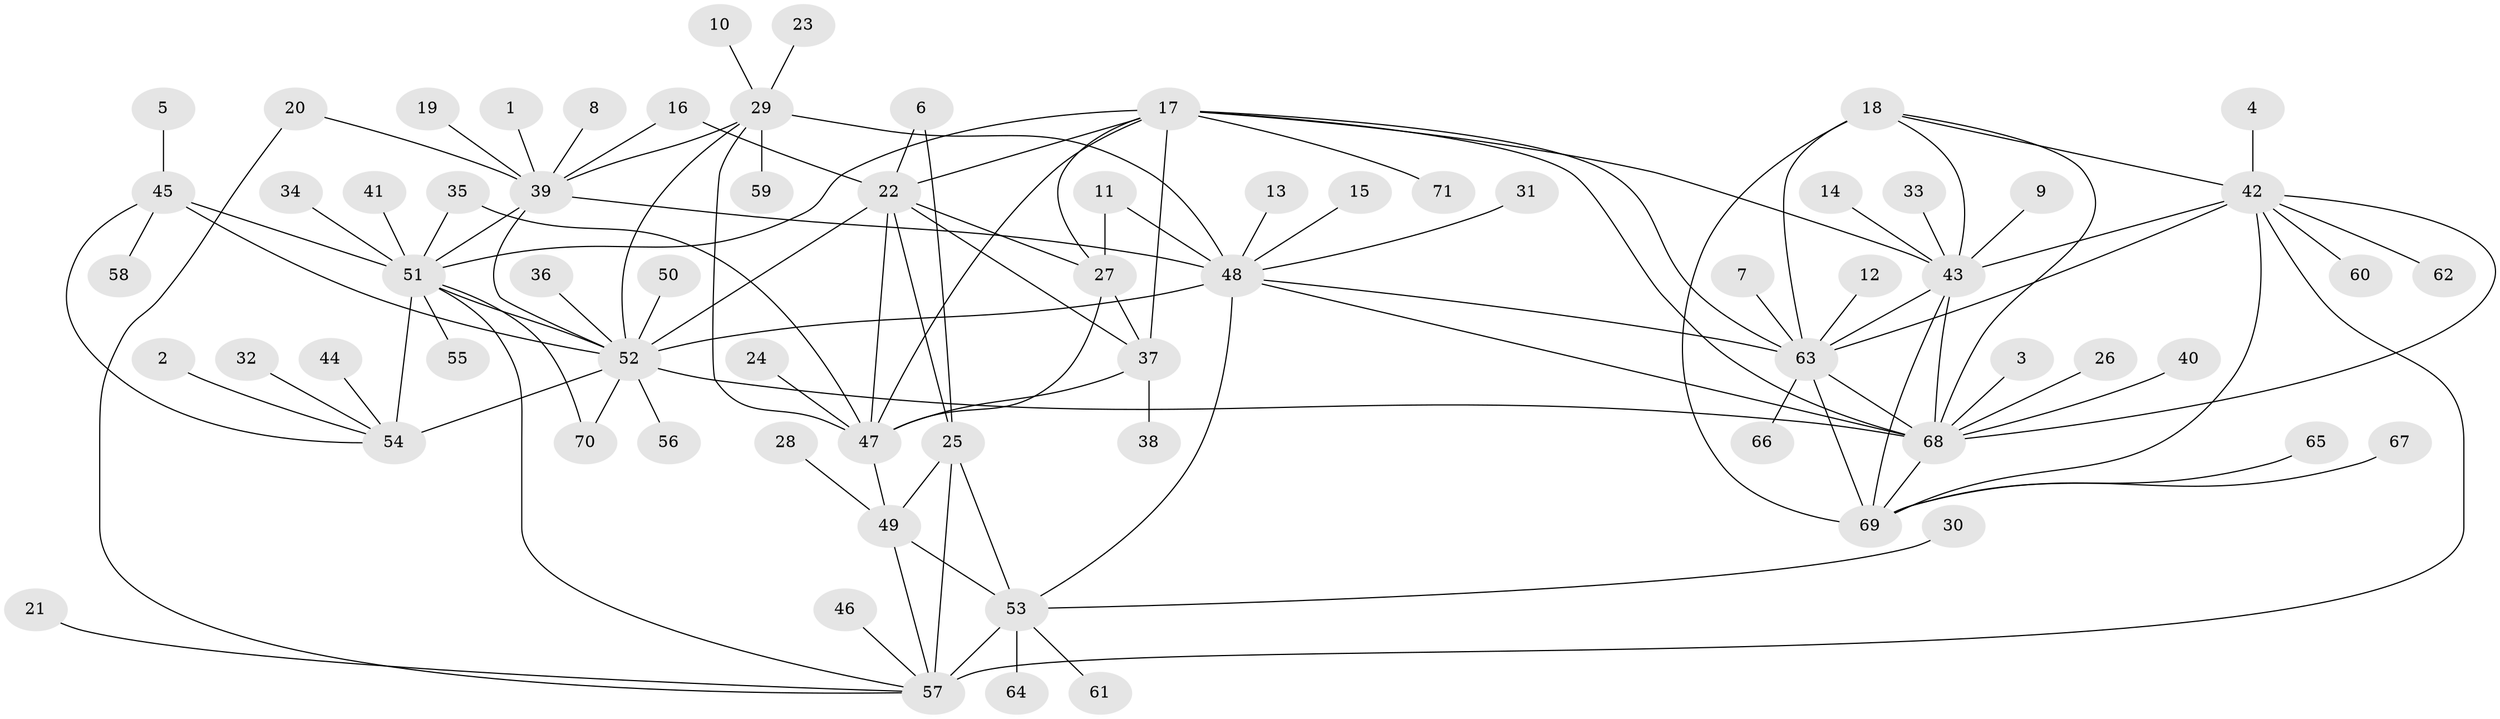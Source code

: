 // original degree distribution, {7: 0.028169014084507043, 8: 0.04929577464788732, 11: 0.028169014084507043, 9: 0.056338028169014086, 13: 0.007042253521126761, 12: 0.028169014084507043, 6: 0.007042253521126761, 14: 0.02112676056338028, 10: 0.02112676056338028, 1: 0.6056338028169014, 2: 0.1267605633802817, 3: 0.02112676056338028}
// Generated by graph-tools (version 1.1) at 2025/26/03/09/25 03:26:44]
// undirected, 71 vertices, 113 edges
graph export_dot {
graph [start="1"]
  node [color=gray90,style=filled];
  1;
  2;
  3;
  4;
  5;
  6;
  7;
  8;
  9;
  10;
  11;
  12;
  13;
  14;
  15;
  16;
  17;
  18;
  19;
  20;
  21;
  22;
  23;
  24;
  25;
  26;
  27;
  28;
  29;
  30;
  31;
  32;
  33;
  34;
  35;
  36;
  37;
  38;
  39;
  40;
  41;
  42;
  43;
  44;
  45;
  46;
  47;
  48;
  49;
  50;
  51;
  52;
  53;
  54;
  55;
  56;
  57;
  58;
  59;
  60;
  61;
  62;
  63;
  64;
  65;
  66;
  67;
  68;
  69;
  70;
  71;
  1 -- 39 [weight=1.0];
  2 -- 54 [weight=1.0];
  3 -- 68 [weight=1.0];
  4 -- 42 [weight=1.0];
  5 -- 45 [weight=1.0];
  6 -- 22 [weight=1.0];
  6 -- 25 [weight=1.0];
  7 -- 63 [weight=1.0];
  8 -- 39 [weight=1.0];
  9 -- 43 [weight=1.0];
  10 -- 29 [weight=1.0];
  11 -- 27 [weight=1.0];
  11 -- 48 [weight=1.0];
  12 -- 63 [weight=1.0];
  13 -- 48 [weight=1.0];
  14 -- 43 [weight=1.0];
  15 -- 48 [weight=1.0];
  16 -- 22 [weight=1.0];
  16 -- 39 [weight=1.0];
  17 -- 22 [weight=2.0];
  17 -- 27 [weight=2.0];
  17 -- 37 [weight=4.0];
  17 -- 43 [weight=1.0];
  17 -- 47 [weight=2.0];
  17 -- 51 [weight=1.0];
  17 -- 63 [weight=1.0];
  17 -- 68 [weight=2.0];
  17 -- 71 [weight=1.0];
  18 -- 42 [weight=1.0];
  18 -- 43 [weight=1.0];
  18 -- 63 [weight=1.0];
  18 -- 68 [weight=1.0];
  18 -- 69 [weight=2.0];
  19 -- 39 [weight=1.0];
  20 -- 39 [weight=1.0];
  20 -- 57 [weight=1.0];
  21 -- 57 [weight=1.0];
  22 -- 25 [weight=1.0];
  22 -- 27 [weight=1.0];
  22 -- 37 [weight=2.0];
  22 -- 47 [weight=1.0];
  22 -- 52 [weight=1.0];
  23 -- 29 [weight=1.0];
  24 -- 47 [weight=1.0];
  25 -- 49 [weight=1.0];
  25 -- 53 [weight=1.0];
  25 -- 57 [weight=4.0];
  26 -- 68 [weight=1.0];
  27 -- 37 [weight=2.0];
  27 -- 47 [weight=1.0];
  28 -- 49 [weight=1.0];
  29 -- 39 [weight=1.0];
  29 -- 47 [weight=1.0];
  29 -- 48 [weight=3.0];
  29 -- 52 [weight=2.0];
  29 -- 59 [weight=1.0];
  30 -- 53 [weight=1.0];
  31 -- 48 [weight=1.0];
  32 -- 54 [weight=1.0];
  33 -- 43 [weight=1.0];
  34 -- 51 [weight=1.0];
  35 -- 47 [weight=1.0];
  35 -- 51 [weight=1.0];
  36 -- 52 [weight=1.0];
  37 -- 38 [weight=1.0];
  37 -- 47 [weight=2.0];
  39 -- 48 [weight=3.0];
  39 -- 51 [weight=1.0];
  39 -- 52 [weight=2.0];
  40 -- 68 [weight=1.0];
  41 -- 51 [weight=1.0];
  42 -- 43 [weight=1.0];
  42 -- 57 [weight=1.0];
  42 -- 60 [weight=1.0];
  42 -- 62 [weight=1.0];
  42 -- 63 [weight=1.0];
  42 -- 68 [weight=1.0];
  42 -- 69 [weight=2.0];
  43 -- 63 [weight=1.0];
  43 -- 68 [weight=1.0];
  43 -- 69 [weight=2.0];
  44 -- 54 [weight=1.0];
  45 -- 51 [weight=3.0];
  45 -- 52 [weight=2.0];
  45 -- 54 [weight=1.0];
  45 -- 58 [weight=1.0];
  46 -- 57 [weight=1.0];
  47 -- 49 [weight=1.0];
  48 -- 52 [weight=6.0];
  48 -- 53 [weight=1.0];
  48 -- 63 [weight=1.0];
  48 -- 68 [weight=1.0];
  49 -- 53 [weight=1.0];
  49 -- 57 [weight=4.0];
  50 -- 52 [weight=1.0];
  51 -- 52 [weight=6.0];
  51 -- 54 [weight=3.0];
  51 -- 55 [weight=1.0];
  51 -- 57 [weight=1.0];
  51 -- 70 [weight=1.0];
  52 -- 54 [weight=2.0];
  52 -- 56 [weight=1.0];
  52 -- 68 [weight=1.0];
  52 -- 70 [weight=1.0];
  53 -- 57 [weight=4.0];
  53 -- 61 [weight=1.0];
  53 -- 64 [weight=1.0];
  63 -- 66 [weight=1.0];
  63 -- 68 [weight=1.0];
  63 -- 69 [weight=2.0];
  65 -- 69 [weight=1.0];
  67 -- 69 [weight=1.0];
  68 -- 69 [weight=2.0];
}
